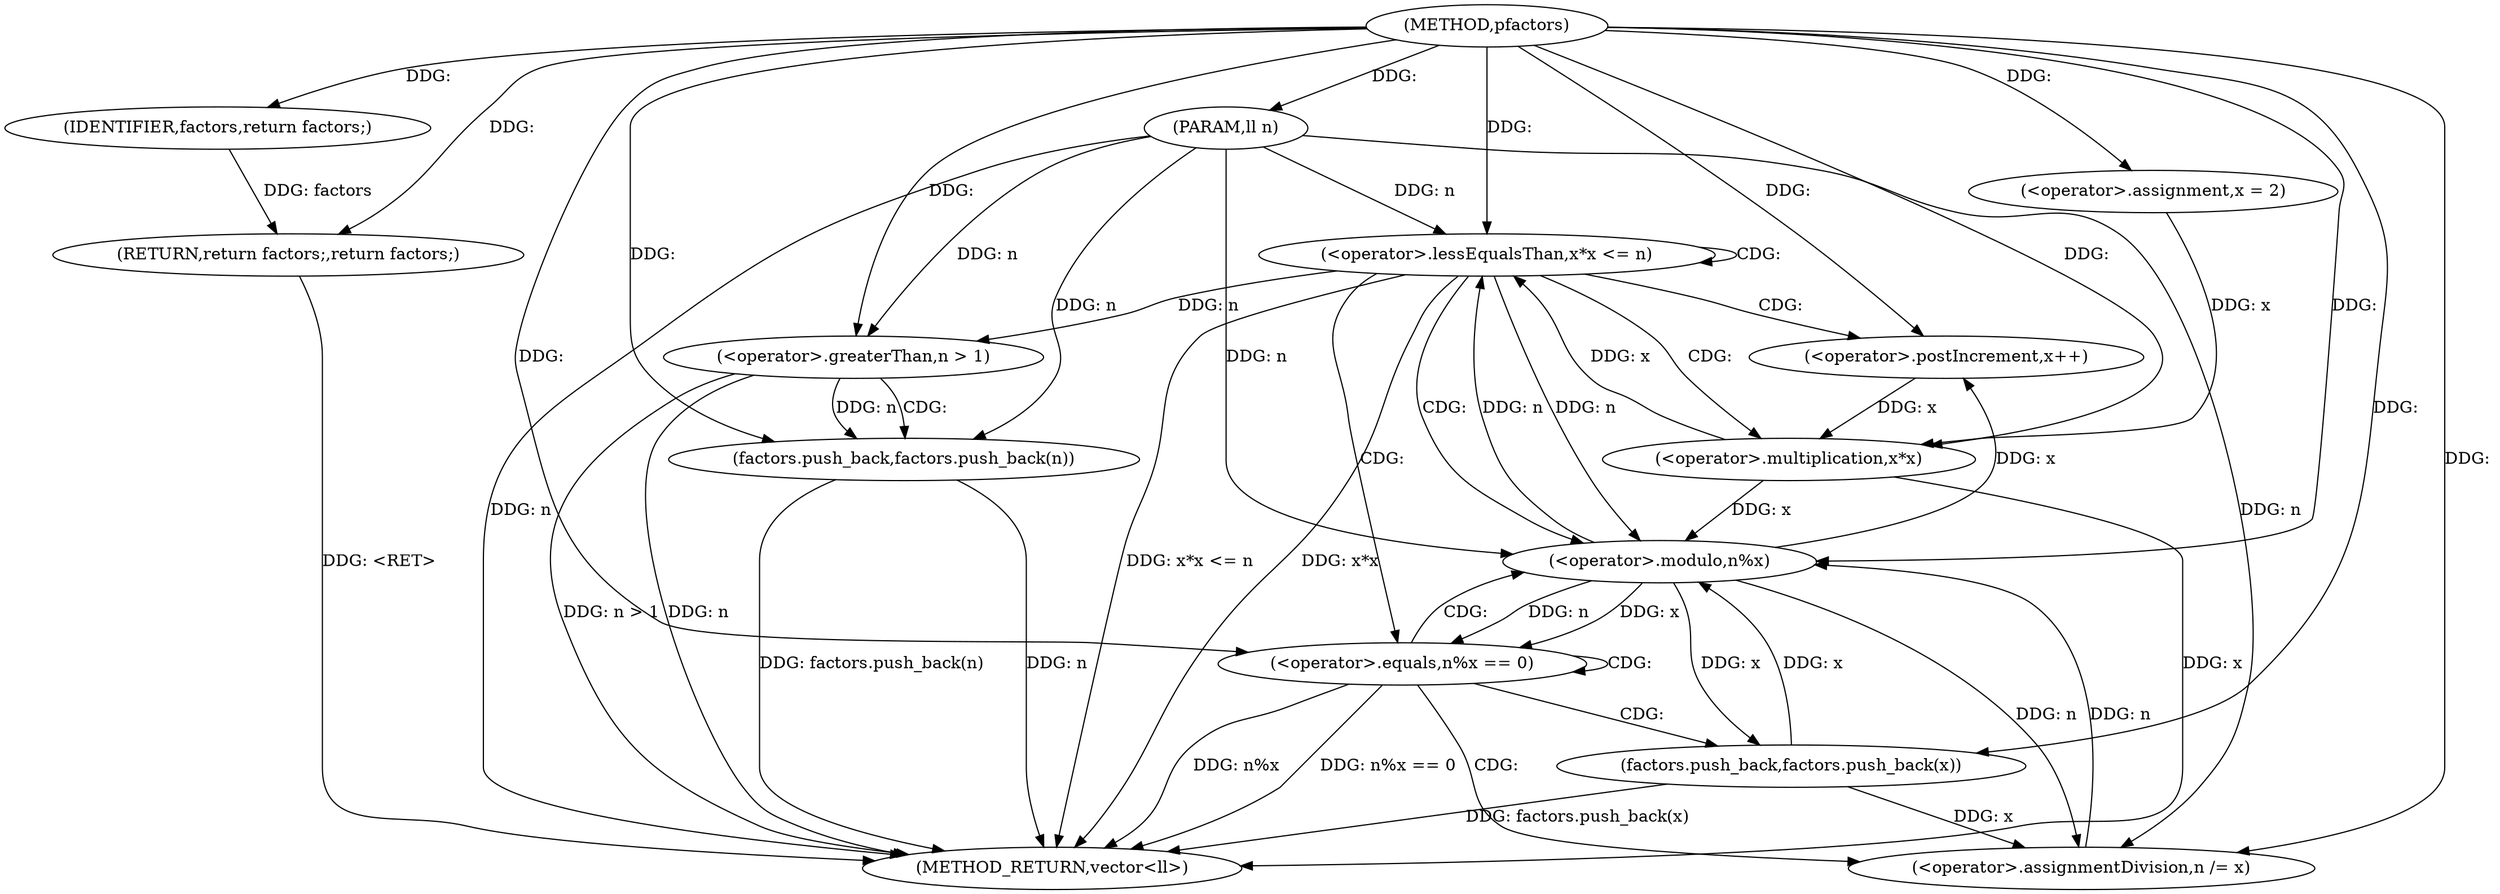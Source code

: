 digraph "pfactors" {  
"1000319" [label = "(METHOD,pfactors)" ]
"1000356" [label = "(METHOD_RETURN,vector<ll>)" ]
"1000320" [label = "(PARAM,ll n)" ]
"1000354" [label = "(RETURN,return factors;,return factors;)" ]
"1000325" [label = "(<operator>.assignment,x = 2)" ]
"1000328" [label = "(<operator>.lessEqualsThan,x*x <= n)" ]
"1000333" [label = "(<operator>.postIncrement,x++)" ]
"1000349" [label = "(<operator>.greaterThan,n > 1)" ]
"1000352" [label = "(factors.push_back,factors.push_back(n))" ]
"1000355" [label = "(IDENTIFIER,factors,return factors;)" ]
"1000329" [label = "(<operator>.multiplication,x*x)" ]
"1000337" [label = "(<operator>.equals,n%x == 0)" ]
"1000343" [label = "(factors.push_back,factors.push_back(x))" ]
"1000345" [label = "(<operator>.assignmentDivision,n /= x)" ]
"1000338" [label = "(<operator>.modulo,n%x)" ]
  "1000320" -> "1000356"  [ label = "DDG: n"] 
  "1000329" -> "1000356"  [ label = "DDG: x"] 
  "1000328" -> "1000356"  [ label = "DDG: x*x"] 
  "1000328" -> "1000356"  [ label = "DDG: x*x <= n"] 
  "1000349" -> "1000356"  [ label = "DDG: n"] 
  "1000349" -> "1000356"  [ label = "DDG: n > 1"] 
  "1000352" -> "1000356"  [ label = "DDG: n"] 
  "1000352" -> "1000356"  [ label = "DDG: factors.push_back(n)"] 
  "1000337" -> "1000356"  [ label = "DDG: n%x"] 
  "1000337" -> "1000356"  [ label = "DDG: n%x == 0"] 
  "1000343" -> "1000356"  [ label = "DDG: factors.push_back(x)"] 
  "1000354" -> "1000356"  [ label = "DDG: <RET>"] 
  "1000319" -> "1000320"  [ label = "DDG: "] 
  "1000355" -> "1000354"  [ label = "DDG: factors"] 
  "1000319" -> "1000354"  [ label = "DDG: "] 
  "1000319" -> "1000325"  [ label = "DDG: "] 
  "1000319" -> "1000355"  [ label = "DDG: "] 
  "1000329" -> "1000328"  [ label = "DDG: x"] 
  "1000338" -> "1000328"  [ label = "DDG: n"] 
  "1000320" -> "1000328"  [ label = "DDG: n"] 
  "1000319" -> "1000328"  [ label = "DDG: "] 
  "1000338" -> "1000333"  [ label = "DDG: x"] 
  "1000319" -> "1000333"  [ label = "DDG: "] 
  "1000328" -> "1000349"  [ label = "DDG: n"] 
  "1000320" -> "1000349"  [ label = "DDG: n"] 
  "1000319" -> "1000349"  [ label = "DDG: "] 
  "1000349" -> "1000352"  [ label = "DDG: n"] 
  "1000320" -> "1000352"  [ label = "DDG: n"] 
  "1000319" -> "1000352"  [ label = "DDG: "] 
  "1000325" -> "1000329"  [ label = "DDG: x"] 
  "1000333" -> "1000329"  [ label = "DDG: x"] 
  "1000319" -> "1000329"  [ label = "DDG: "] 
  "1000338" -> "1000337"  [ label = "DDG: x"] 
  "1000338" -> "1000337"  [ label = "DDG: n"] 
  "1000319" -> "1000337"  [ label = "DDG: "] 
  "1000343" -> "1000345"  [ label = "DDG: x"] 
  "1000319" -> "1000345"  [ label = "DDG: "] 
  "1000328" -> "1000338"  [ label = "DDG: n"] 
  "1000345" -> "1000338"  [ label = "DDG: n"] 
  "1000320" -> "1000338"  [ label = "DDG: n"] 
  "1000319" -> "1000338"  [ label = "DDG: "] 
  "1000329" -> "1000338"  [ label = "DDG: x"] 
  "1000343" -> "1000338"  [ label = "DDG: x"] 
  "1000338" -> "1000343"  [ label = "DDG: x"] 
  "1000319" -> "1000343"  [ label = "DDG: "] 
  "1000338" -> "1000345"  [ label = "DDG: n"] 
  "1000320" -> "1000345"  [ label = "DDG: n"] 
  "1000328" -> "1000328"  [ label = "CDG: "] 
  "1000328" -> "1000337"  [ label = "CDG: "] 
  "1000328" -> "1000333"  [ label = "CDG: "] 
  "1000328" -> "1000329"  [ label = "CDG: "] 
  "1000328" -> "1000338"  [ label = "CDG: "] 
  "1000349" -> "1000352"  [ label = "CDG: "] 
  "1000337" -> "1000337"  [ label = "CDG: "] 
  "1000337" -> "1000345"  [ label = "CDG: "] 
  "1000337" -> "1000338"  [ label = "CDG: "] 
  "1000337" -> "1000343"  [ label = "CDG: "] 
}
